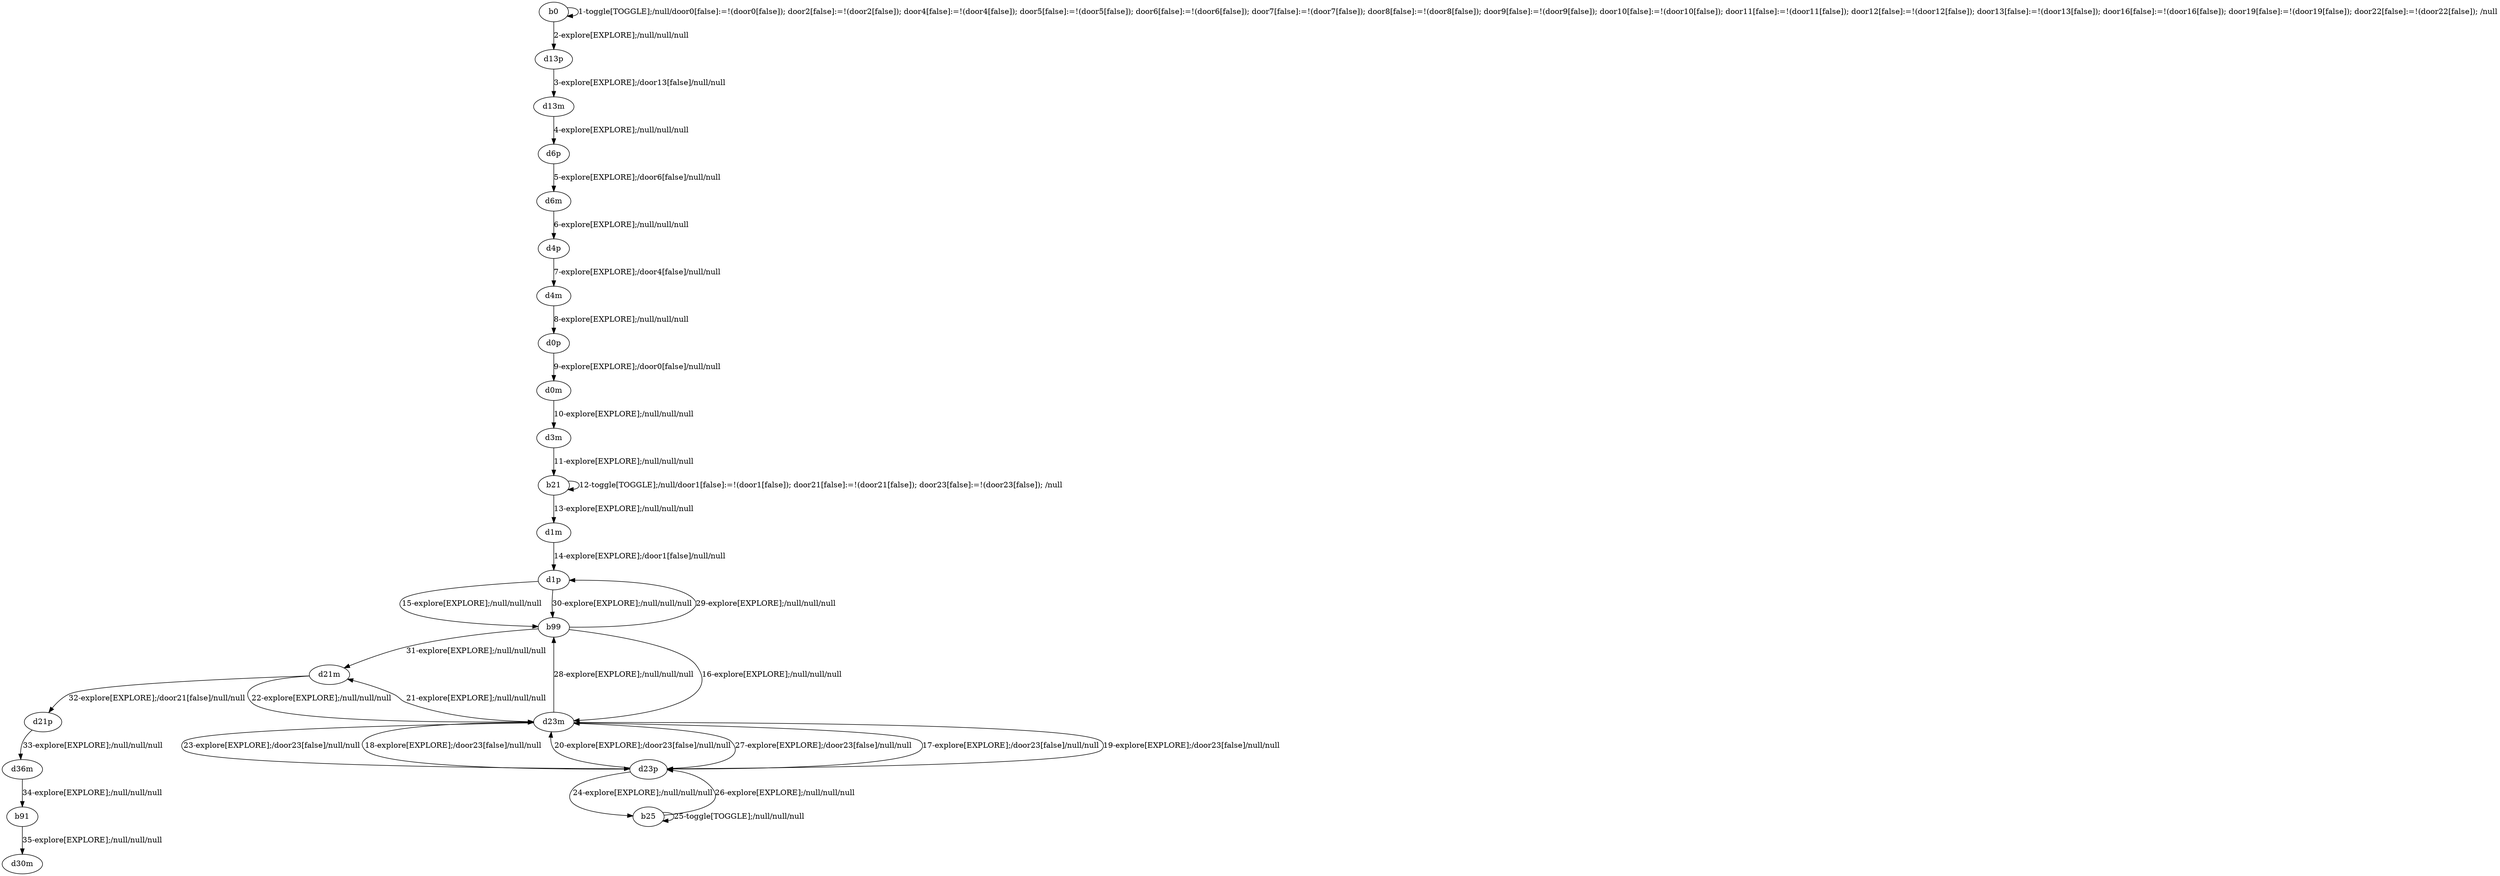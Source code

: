 # Total number of goals covered by this test: 7
# b99 --> d1p
# d36m --> b91
# b91 --> d30m
# d21m --> d21p
# b99 --> d21m
# d23m --> b99
# d21p --> d36m

digraph g {
"b0" -> "b0" [label = "1-toggle[TOGGLE];/null/door0[false]:=!(door0[false]); door2[false]:=!(door2[false]); door4[false]:=!(door4[false]); door5[false]:=!(door5[false]); door6[false]:=!(door6[false]); door7[false]:=!(door7[false]); door8[false]:=!(door8[false]); door9[false]:=!(door9[false]); door10[false]:=!(door10[false]); door11[false]:=!(door11[false]); door12[false]:=!(door12[false]); door13[false]:=!(door13[false]); door16[false]:=!(door16[false]); door19[false]:=!(door19[false]); door22[false]:=!(door22[false]); /null"];
"b0" -> "d13p" [label = "2-explore[EXPLORE];/null/null/null"];
"d13p" -> "d13m" [label = "3-explore[EXPLORE];/door13[false]/null/null"];
"d13m" -> "d6p" [label = "4-explore[EXPLORE];/null/null/null"];
"d6p" -> "d6m" [label = "5-explore[EXPLORE];/door6[false]/null/null"];
"d6m" -> "d4p" [label = "6-explore[EXPLORE];/null/null/null"];
"d4p" -> "d4m" [label = "7-explore[EXPLORE];/door4[false]/null/null"];
"d4m" -> "d0p" [label = "8-explore[EXPLORE];/null/null/null"];
"d0p" -> "d0m" [label = "9-explore[EXPLORE];/door0[false]/null/null"];
"d0m" -> "d3m" [label = "10-explore[EXPLORE];/null/null/null"];
"d3m" -> "b21" [label = "11-explore[EXPLORE];/null/null/null"];
"b21" -> "b21" [label = "12-toggle[TOGGLE];/null/door1[false]:=!(door1[false]); door21[false]:=!(door21[false]); door23[false]:=!(door23[false]); /null"];
"b21" -> "d1m" [label = "13-explore[EXPLORE];/null/null/null"];
"d1m" -> "d1p" [label = "14-explore[EXPLORE];/door1[false]/null/null"];
"d1p" -> "b99" [label = "15-explore[EXPLORE];/null/null/null"];
"b99" -> "d23m" [label = "16-explore[EXPLORE];/null/null/null"];
"d23m" -> "d23p" [label = "17-explore[EXPLORE];/door23[false]/null/null"];
"d23p" -> "d23m" [label = "18-explore[EXPLORE];/door23[false]/null/null"];
"d23m" -> "d23p" [label = "19-explore[EXPLORE];/door23[false]/null/null"];
"d23p" -> "d23m" [label = "20-explore[EXPLORE];/door23[false]/null/null"];
"d23m" -> "d21m" [label = "21-explore[EXPLORE];/null/null/null"];
"d21m" -> "d23m" [label = "22-explore[EXPLORE];/null/null/null"];
"d23m" -> "d23p" [label = "23-explore[EXPLORE];/door23[false]/null/null"];
"d23p" -> "b25" [label = "24-explore[EXPLORE];/null/null/null"];
"b25" -> "b25" [label = "25-toggle[TOGGLE];/null/null/null"];
"b25" -> "d23p" [label = "26-explore[EXPLORE];/null/null/null"];
"d23p" -> "d23m" [label = "27-explore[EXPLORE];/door23[false]/null/null"];
"d23m" -> "b99" [label = "28-explore[EXPLORE];/null/null/null"];
"b99" -> "d1p" [label = "29-explore[EXPLORE];/null/null/null"];
"d1p" -> "b99" [label = "30-explore[EXPLORE];/null/null/null"];
"b99" -> "d21m" [label = "31-explore[EXPLORE];/null/null/null"];
"d21m" -> "d21p" [label = "32-explore[EXPLORE];/door21[false]/null/null"];
"d21p" -> "d36m" [label = "33-explore[EXPLORE];/null/null/null"];
"d36m" -> "b91" [label = "34-explore[EXPLORE];/null/null/null"];
"b91" -> "d30m" [label = "35-explore[EXPLORE];/null/null/null"];
}